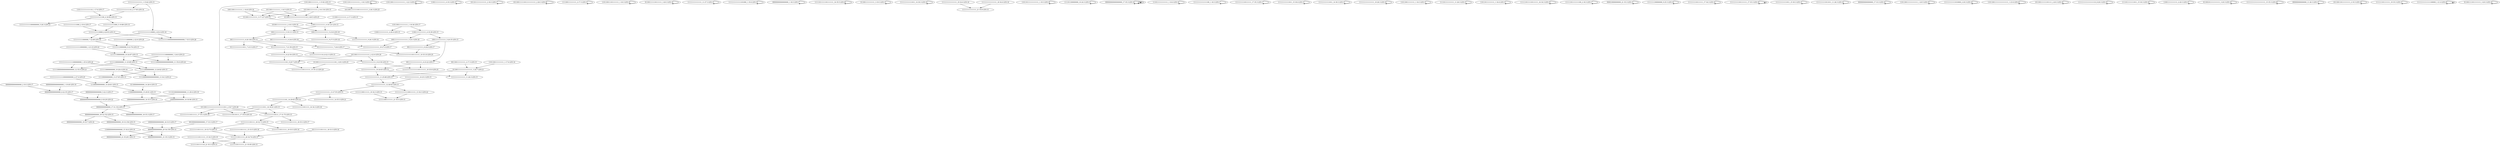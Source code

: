 digraph G {
    "1111111111111100000000000_2-27:4-LEN:25" -> "111000000000000_14-28:81-LEN:15";
    "001111111111111111_6-24:6-LEN:18" -> "11111111111111111_10-27:4-LEN:17";
    "1111111111111101_14-29:65-LEN:16" -> "111111111111011111_16-34:3-LEN:18";
    "1111111111111101_14-29:65-LEN:16" -> "111111111111011_16-30:61-LEN:15";
    "00111111111111111_6-23:22-LEN:17" -> "111111111111111_10-24:63-LEN:15";
    "00111111111111111_6-23:22-LEN:17" -> "1111111111111111101111111_10-35:9-LEN:25";
    "110111011111111111_1-18:3-LEN:18" -> "110111011111111111_1-18:3-LEN:18";
    "11011001111111111111_1-22:3-LEN:20" -> "11011001111111111111_1-22:3-LEN:20";
    "110011111111111_4-19:3-LEN:15" -> "110011111111111_4-19:3-LEN:15";
    "10110111111111111_2-18:3-LEN:17" -> "10110111111111111_2-18:3-LEN:17";
    "111111111111000_5-19:88-LEN:15" -> "111111111110000_6-20:93-LEN:15";
    "111111111111011111_15-33:5-LEN:18" -> "111111110111111_20-34:74-LEN:15";
    "111111111111111_13-27:55-LEN:15" -> "1111111111111101_14-29:65-LEN:16";
    "111111111111111_13-27:55-LEN:15" -> "111111111111111111111_14-35:3-LEN:21";
    "101100111111011111111111_2-26:3-LEN:24" -> "101100111111011111111111_2-26:3-LEN:24";
    "111100111111111_2-17:3-LEN:15" -> "111100111111111_2-17:3-LEN:15";
    "000000000000000_18-32:152-LEN:15" -> "0000000000000000_19-35:7-LEN:16";
    "000000000000000_18-32:152-LEN:15" -> "000000000000000_19-33:156-LEN:15";
    "1111111111111110000000_1-23:10-LEN:22" -> "111111100000000_10-24:87-LEN:15";
    "111111111111111_9-23:50-LEN:15" -> "111111111111111_10-24:63-LEN:15";
    "111111111111111_9-23:50-LEN:15" -> "1111111111111111101111111_10-35:9-LEN:25";
    "110110011101111111_1-18:3-LEN:18" -> "110110011101111111_1-18:3-LEN:18";
    "011001111110111111_3-20:3-LEN:18" -> "011001111110111111_3-20:3-LEN:18";
    "1111110000000000_10-26:4-LEN:16" -> "111100000000000000000_13-34:3-LEN:21";
    "1111110000000000_10-26:4-LEN:16" -> "111100000000000_13-27:65-LEN:15";
    "011001111111111111111_3-24:7-LEN:21" -> "111111111111111_11-25:68-LEN:15";
    "011001111111111111111_3-24:7-LEN:21" -> "111111111111111_11-26:3-LEN:15";
    "111111111110111_17-31:75-LEN:15" -> "111111111101111_18-32:73-LEN:15";
    "111111111110111_17-31:75-LEN:15" -> "11111111110111111_18-35:3-LEN:17";
    "111111111111111_11-27:3-LEN:15" -> "111111111111111_11-27:3-LEN:15";
    "10110011111111111111_2-22:4-LEN:20" -> "111111111111111_9-23:50-LEN:15";
    "10110011111111111111_2-22:4-LEN:20" -> "11111111111111111101_9-29:7-LEN:20";
    "111111111111111_10-25:3-LEN:15" -> "111111111111111_12-26:62-LEN:15";
    "1111111111111101000_1-19:4-LEN:19" -> "1111111111111101000_1-19:4-LEN:19";
    "001100111111111_2-17:3-LEN:15" -> "011001111111111111111_3-24:7-LEN:21";
    "00000000000000000_1-18:3-LEN:17" -> "00000000000000000_1-18:3-LEN:17";
    "11111011111101111111_16-35:5-LEN:20" -> "11111011111101111111_16-35:5-LEN:20";
    "011001111111111_3-19:3-LEN:15" -> "011001111111111_3-19:3-LEN:15";
    "1111111111111011_14-30:3-LEN:16" -> "1111111111111011_14-30:3-LEN:16";
    "1111111111111111_19-34:4-LEN:16" -> "111111111111111_21-35:8-LEN:15";
    "110011111111111_4-19:39-LEN:15" -> "100111111111111111_5-24:3-LEN:18";
    "110011111111111_4-19:39-LEN:15" -> "100111111111111_5-20:35-LEN:15";
    "110110111111111111_1-19:3-LEN:18" -> "110110111111111111_1-19:3-LEN:18";
    "111101100000000_10-24:3-LEN:15" -> "111101100000000_10-24:3-LEN:15";
    "111111111101111_18-32:73-LEN:15" -> "1111111110111111_19-35:5-LEN:16";
    "111111111101111_18-32:73-LEN:15" -> "111111111011111_19-33:73-LEN:15";
    "000000000000000000_17-35:3-LEN:18" -> "000000000000000000_17-35:3-LEN:18";
    "0000000000000000000000_9-30:29-LEN:22" -> "000000000000000_17-31:152-LEN:15";
    "1111111111111110_2-17:95-LEN:16" -> "111111111111100_4-18:94-LEN:15";
    "11111111111111100000000_1-24:6-LEN:23" -> "111111000000000000000000_11-35:6-LEN:24";
    "11111111111111100000000_1-24:6-LEN:23" -> "111111000000000_11-25:89-LEN:15";
    "1110111111111111_1-16:4-LEN:16" -> "1110111111111111_1-16:4-LEN:16";
    "111001111111111_2-17:3-LEN:15" -> "110011111111111_4-18:125-LEN:15";
    "111111111111100_4-18:94-LEN:15" -> "111111111111000_5-19:88-LEN:15";
    "111111111111100_4-18:94-LEN:15" -> "111111111111000000000_5-26:3-LEN:21";
    "1001100111111111_1-16:8-LEN:16" -> "011001111111111_3-17:127-LEN:15";
    "1001100111111111_1-16:8-LEN:16" -> "0110011111111111111111110_3-28:5-LEN:25";
    "11111111111111100_1-18:3-LEN:17" -> "11111111111111100_1-18:3-LEN:17";
    "111111110111111_20-34:74-LEN:15" -> "111111101111110_21-35:3-LEN:15";
    "111111110111111_20-34:74-LEN:15" -> "111111101111111_21-35:95-LEN:15";
    "00000000000000000_6-22:35-LEN:17" -> "0000000000000000000000_9-30:29-LEN:22";
    "1100000000000000000_15-34:4-LEN:19" -> "000000000000000_21-35:201-LEN:15";
    "1100000000000000000_15-34:4-LEN:19" -> "000000000000001_21-35:3-LEN:15";
    "111111111111111000000000_1-25:4-LEN:24" -> "111110000000000_12-26:82-LEN:15";
    "111111111111111000000000_1-25:4-LEN:24" -> "11111000000000000000000_12-35:4-LEN:23";
    "111111100000000_10-24:87-LEN:15" -> "111111000000000000000000_11-35:6-LEN:24";
    "111111100000000_10-24:87-LEN:15" -> "111111000000000_11-25:89-LEN:15";
    "11111111110111111_17-35:3-LEN:17" -> "11111111110111111_17-35:3-LEN:17";
    "1101100111111111_1-17:6-LEN:16" -> "011001111111111111111_3-24:7-LEN:21";
    "111111111111011_15-30:4-LEN:15" -> "111111111111011_15-30:4-LEN:15";
    "11011001111111111_1-18:36-LEN:17" -> "110011111111111_4-19:39-LEN:15";
    "11011001111111111_1-18:36-LEN:17" -> "110011111111111_4-20:4-LEN:15";
    "111111111111011_14-30:3-LEN:15" -> "111111111111011_14-30:3-LEN:15";
    "111110000000000_12-26:82-LEN:15" -> "111100000000000000000_13-34:3-LEN:21";
    "111110000000000_12-26:82-LEN:15" -> "111100000000000_13-27:65-LEN:15";
    "1111111111111111_10-26:3-LEN:16" -> "1111111111111111_10-26:3-LEN:16";
    "110110011111111_1-16:3-LEN:15" -> "110110011111111_1-16:3-LEN:15";
    "011111111111111_7-21:59-LEN:15" -> "111111111111111_8-22:54-LEN:15";
    "011111111111111_7-21:59-LEN:15" -> "111111111111110_8-22:3-LEN:15";
    "111101111111111_11-26:3-LEN:15" -> "111101111111111_11-26:3-LEN:15";
    "01111111111111111_7-24:6-LEN:17" -> "1111111111111111101111111_10-35:10-LEN:25";
    "011000000000000_14-28:4-LEN:15" -> "110000000000000_15-29:91-LEN:15";
    "110110111111111_1-16:4-LEN:15" -> "110110111111111_1-16:4-LEN:15";
    "111111111111111_1-15:62-LEN:15" -> "1111111111111110_2-17:95-LEN:16";
    "111111111111111_1-15:62-LEN:15" -> "111111111111110000_2-20:4-LEN:18";
    "111111111111111_11-25:68-LEN:15" -> "111111111111111_12-26:62-LEN:15";
    "111111111111111_8-22:54-LEN:15" -> "111111111111111_9-23:50-LEN:15";
    "111111111111111_8-22:54-LEN:15" -> "11111111111111111101_9-29:7-LEN:20";
    "101100111111111_2-16:134-LEN:15" -> "011001111111111_3-17:127-LEN:15";
    "101100111111111_2-16:134-LEN:15" -> "0110011111111111111111110_3-28:5-LEN:25";
    "110011111111111_4-18:125-LEN:15" -> "100111111111111111_5-23:8-LEN:18";
    "110011111111111_4-18:125-LEN:15" -> "100111111111111_5-19:111-LEN:15";
    "1111110111110111111_16-34:3-LEN:19" -> "1111110111110111111_16-34:3-LEN:19";
    "11111101111111100_2-18:3-LEN:17" -> "11111101111111100_2-18:3-LEN:17";
    "000010000000000_21-35:3-LEN:15" -> "000010000000000_21-35:3-LEN:15";
    "011001111111111_3-17:127-LEN:15" -> "110011111111111_4-18:125-LEN:15";
    "1111111100000000_9-25:3-LEN:16" -> "1111111100000000_9-25:3-LEN:16";
    "111111111111111_10-24:63-LEN:15" -> "111111111111111_11-25:68-LEN:15";
    "111111111111111_10-24:63-LEN:15" -> "111111111111111_11-26:3-LEN:15";
    "00000000000000000_5-22:3-LEN:17" -> "0000000000000000000000_9-30:29-LEN:22";
    "001111111111111_6-20:104-LEN:15" -> "011111111111111_7-21:59-LEN:15";
    "001111111111111_6-20:104-LEN:15" -> "01111111111111111_7-24:6-LEN:17";
    "001111111111111_6-20:104-LEN:15" -> "01111111111111011_7-23:5-LEN:17";
    "1011001111111111111111111011_2-30:7-LEN:28" -> "111111111110111_17-31:75-LEN:15";
    "1011001111111111111111111011_2-30:7-LEN:28" -> "111111111110111111_17-35:3-LEN:18";
    "1011001111111111111111111011_2-30:7-LEN:28" -> "111111111110110111_17-35:6-LEN:18";
    "11111111111111111101_9-29:7-LEN:20" -> "11111111111101111111_15-35:12-LEN:20";
    "111111100111111_19-34:3-LEN:15" -> "111111001111111_21-35:5-LEN:15";
    "111000000000000_14-28:81-LEN:15" -> "110000000000000_15-29:91-LEN:15";
    "0110011111111111111111101_3-29:3-LEN:25" -> "11111111111101111111_15-35:12-LEN:20";
    "00111111111111111_6-24:6-LEN:17" -> "1111111111111111101111111_10-35:10-LEN:25";
    "1111111111110111111_15-34:5-LEN:19" -> "111111101111110_21-35:3-LEN:15";
    "1111111111110111111_15-34:5-LEN:19" -> "111111101111111_21-35:95-LEN:15";
    "110110011111111_1-15:92-LEN:15" -> "101100111111111_2-16:134-LEN:15";
    "110110011111111_1-15:92-LEN:15" -> "1011001111111111111111111011_2-30:7-LEN:28";
    "110110011111111_1-15:92-LEN:15" -> "1011001111111101111111111_2-26:3-LEN:25";
    "1111111110111111_17-34:3-LEN:16" -> "1111111110111111_17-34:3-LEN:16";
    "100111111111111111_5-24:3-LEN:18" -> "11111111111111111_10-27:4-LEN:17";
    "1111111111000000_7-22:69-LEN:16" -> "111111110000000_9-23:76-LEN:15";
    "111111111101111111_17-35:3-LEN:18" -> "111111111101111111_17-35:3-LEN:18";
    "111111111011111_19-33:73-LEN:15" -> "111111110111111_20-34:74-LEN:15";
    "111111111111011_16-30:61-LEN:15" -> "111111111110111_17-31:75-LEN:15";
    "111111111111011_16-30:61-LEN:15" -> "111111111110111111_17-35:3-LEN:18";
    "111111111111011_16-30:61-LEN:15" -> "111111111110110111_17-35:6-LEN:18";
    "100111111111111_5-20:35-LEN:15" -> "00111111111111111_6-23:22-LEN:17";
    "100111111111111_5-20:35-LEN:15" -> "00111111111111111_6-24:6-LEN:17";
    "110000000000000_15-29:91-LEN:15" -> "100000000000000_16-30:96-LEN:15";
    "110000000000000_15-29:91-LEN:15" -> "1000000000000000000_16-35:5-LEN:19";
    "11111111111111000000_2-22:6-LEN:20" -> "111111110000000_9-23:76-LEN:15";
    "111111111111011_15-30:3-LEN:15" -> "111111111111011_15-30:3-LEN:15";
    "1111111111011011_11-26:3-LEN:16" -> "1111111111011011_11-26:3-LEN:16";
    "0000000000000000_17-33:3-LEN:16" -> "0000000000000000_17-33:3-LEN:16";
    "1101100111111111111_1-20:5-LEN:19" -> "1101100111111111111_1-20:5-LEN:19";
    "111111111111010000_2-20:3-LEN:18" -> "111111111111010000_2-20:3-LEN:18";
    "1101100111111111111111_1-23:4-LEN:22" -> "1101100111111111111111_1-23:4-LEN:22";
    "1111111111111100111111_13-34:3-LEN:22" -> "111111001111111_21-35:5-LEN:15";
    "00000000000000000_2-19:3-LEN:17" -> "00000000000000000_6-22:35-LEN:17";
    "111111111111111_12-26:62-LEN:15" -> "111111111111111_13-27:55-LEN:15";
    "111111111111111_12-26:62-LEN:15" -> "1111111111111100111111_13-34:3-LEN:22";
    "000000000000000_19-33:156-LEN:15" -> "000000000000000_20-34:159-LEN:15";
    "111111111110000_6-20:93-LEN:15" -> "1111111111000000_7-22:69-LEN:16";
    "111111111110000_6-20:93-LEN:15" -> "1111111111000000000000000000_7-35:5-LEN:28";
    "111111000000000_11-25:89-LEN:15" -> "111110000000000_12-26:82-LEN:15";
    "111111000000000_11-25:89-LEN:15" -> "11111000000000000000000_12-35:4-LEN:23";
    "101100111111101111_2-20:3-LEN:18" -> "101100111111101111_2-20:3-LEN:18";
    "111111110000000_9-23:76-LEN:15" -> "111111100000000_10-24:87-LEN:15";
    "000000000000000_20-34:159-LEN:15" -> "000000000000000_21-35:201-LEN:15";
    "000000000000000_20-34:159-LEN:15" -> "000000000000001_21-35:3-LEN:15";
    "1111111111111111110_8-28:3-LEN:19" -> "1111111111111111110_8-28:3-LEN:19";
    "1010011111111111_2-18:3-LEN:16" -> "100111111111111111_5-23:8-LEN:18";
    "1010011111111111_2-18:3-LEN:16" -> "100111111111111_5-19:111-LEN:15";
    "1111011111111011_15-30:3-LEN:16" -> "1111011111111011_15-30:3-LEN:16";
    "110011111111111_4-20:3-LEN:15" -> "110011111111111_4-20:3-LEN:15";
    "011001011111111111_3-20:3-LEN:18" -> "011001011111111111_3-20:3-LEN:18";
    "100000000000000_16-30:96-LEN:15" -> "000000000000000_17-31:152-LEN:15";
    "111111111111110000_2-20:4-LEN:18" -> "1111111111000000_7-22:69-LEN:16";
    "111111111111110000_2-20:4-LEN:18" -> "1111111111000000000000000000_7-35:5-LEN:28";
    "11111111111111111111_15-35:3-LEN:20" -> "11111111111111111111_15-35:3-LEN:20";
    "11011111111111110_1-17:6-LEN:17" -> "111111111111100_4-18:94-LEN:15";
    "1111111111111111_18-34:4-LEN:16" -> "111111111111111_21-35:8-LEN:15";
    "000000000000000_11-26:3-LEN:15" -> "000000000000000_11-26:3-LEN:15";
    "111100000000000_13-27:65-LEN:15" -> "111000000000000_14-28:81-LEN:15";
    "000000000000000_17-31:152-LEN:15" -> "000000000000000_18-32:152-LEN:15";
    "000000000000000_17-31:152-LEN:15" -> "00000000000000000_18-35:3-LEN:17";
    "101100110111111111_2-19:3-LEN:18" -> "101100110111111111_2-19:3-LEN:18";
    "0000000000000000000_1-19:40-LEN:19" -> "00000000000000000_6-22:35-LEN:17";
    "101100111111111_1-16:5-LEN:15" -> "011001111111111_3-17:127-LEN:15";
    "101100111111111_1-16:5-LEN:15" -> "0110011111111111111111110_3-28:5-LEN:25";
    "10000000000000000_16-33:5-LEN:17" -> "000000000000000_20-34:159-LEN:15";
    "1111010000000000000_11-29:4-LEN:19" -> "100000000000000_16-30:96-LEN:15";
    "1111010000000000000_11-29:4-LEN:19" -> "1000000000000000000_16-35:5-LEN:19";
    "111111101111111_19-35:3-LEN:15" -> "111111101111111_19-35:3-LEN:15";
    "1011111111011111_18-33:3-LEN:16" -> "111111110111111_20-34:74-LEN:15";
    "000000000000000000_17-35:3-LEN:18" -> "000000000000000000_17-35:3-LEN:18";
    "11111111111111100000_1-21:4-LEN:20" -> "11111111111111100000_1-21:4-LEN:20";
    "111111111101111111_17-35:3-LEN:18" -> "111111111101111111_17-35:3-LEN:18";
    "100111111111111111_5-23:8-LEN:18" -> "1111111111111111_9-26:3-LEN:16";
    "100111111111111111_5-23:8-LEN:18" -> "111111111111111111_9-27:5-LEN:18";
    "11111111111111000_2-19:4-LEN:17" -> "111111111110000_6-20:93-LEN:15";
    "000000000000000000_17-35:3-LEN:18" -> "000000000000000000_17-35:3-LEN:18";
    "11111111111111100000_1-21:4-LEN:20" -> "11111111111111100000_1-21:4-LEN:20";
    "100111111111111_5-19:111-LEN:15" -> "001111111111111111_6-24:6-LEN:18";
    "100111111111111_5-19:111-LEN:15" -> "001111111111111_6-20:104-LEN:15";
    "011001111011111111_3-20:3-LEN:18" -> "011001111011111111_3-20:3-LEN:18";
    "00100000000000000_17-33:3-LEN:17" -> "000000000000000_20-34:159-LEN:15";
}
